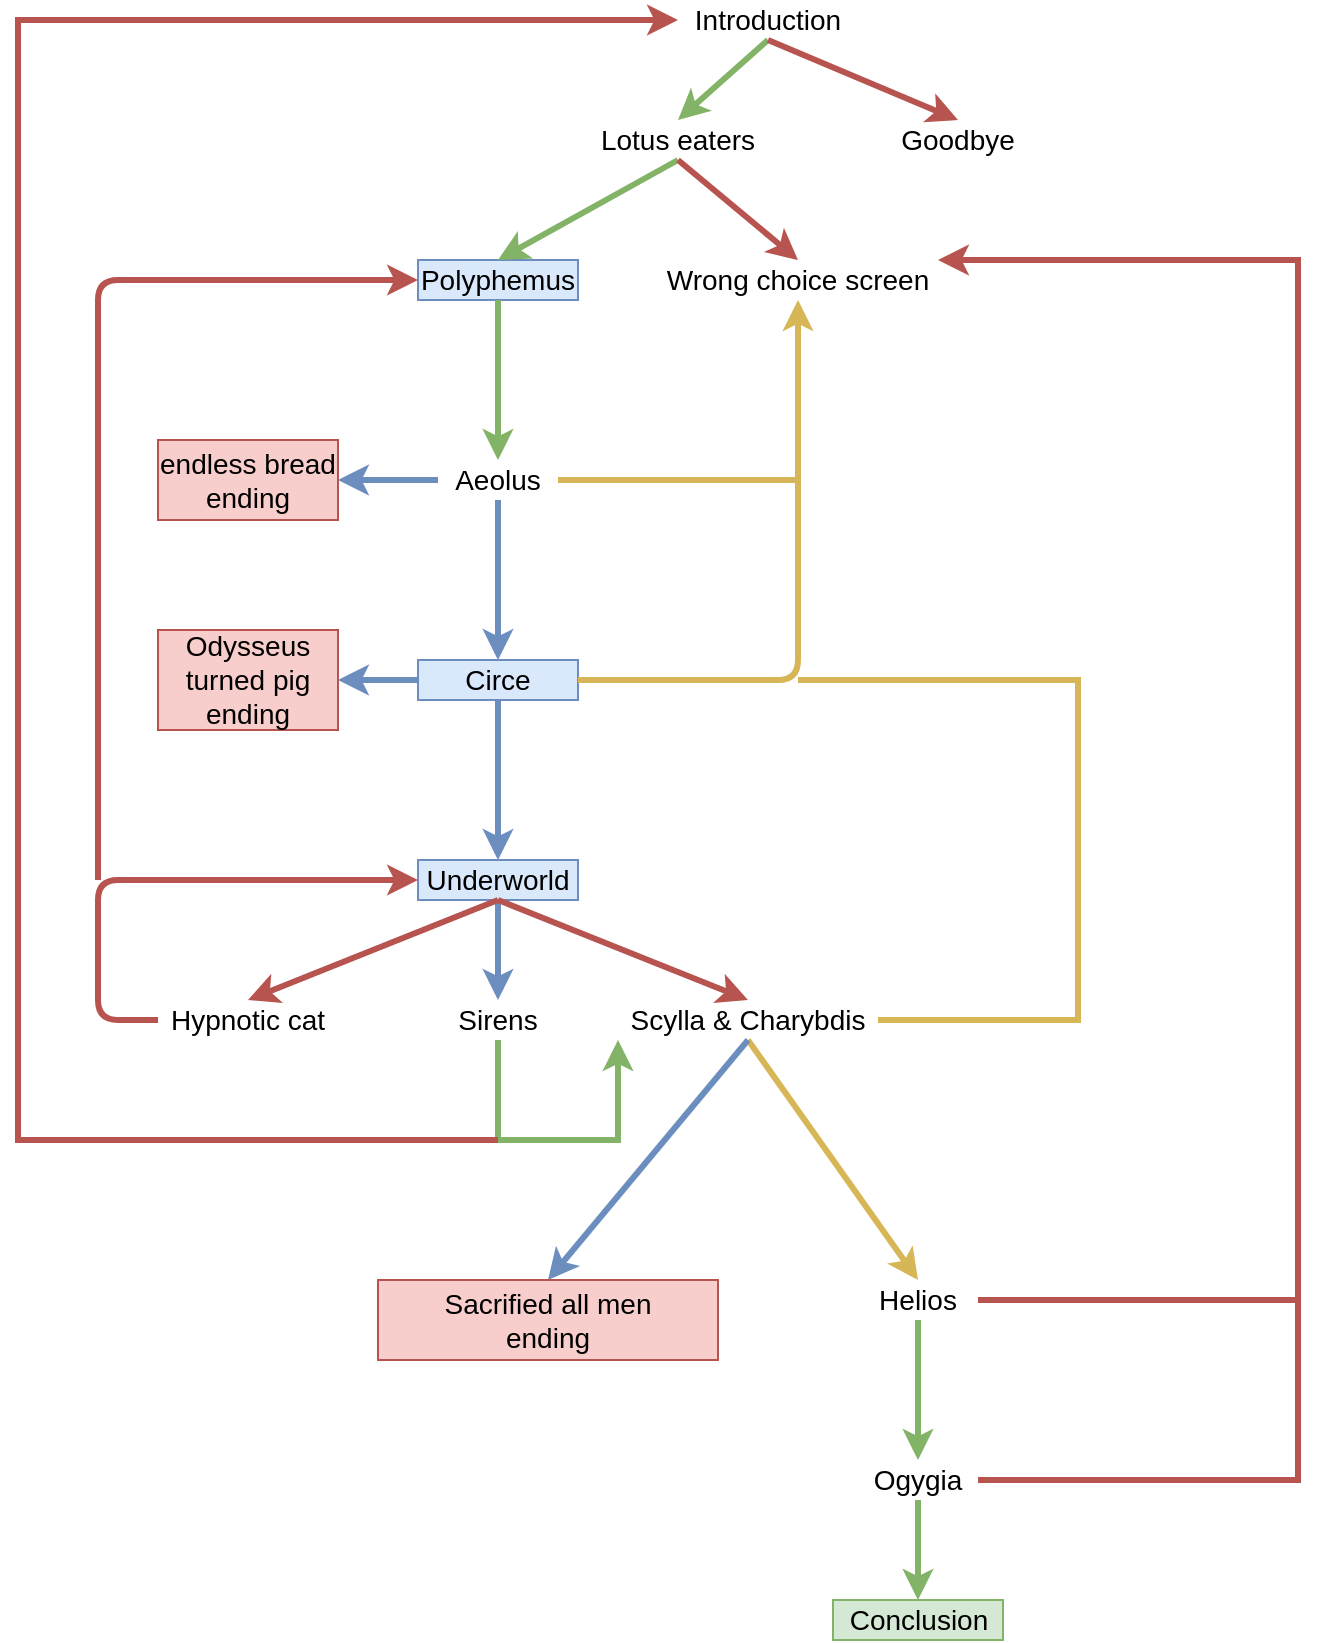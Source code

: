 <mxfile version="20.0.4" type="device"><diagram id="y8tJh01RcwFSLagJbyep" name="Page-1"><mxGraphModel dx="1355" dy="1640" grid="1" gridSize="10" guides="1" tooltips="1" connect="1" arrows="1" fold="1" page="1" pageScale="1" pageWidth="827" pageHeight="1169" math="0" shadow="0"><root><mxCell id="0"/><mxCell id="1" parent="0"/><mxCell id="c4j96KNMWG_E3N7HahyY-1" value="&lt;font style=&quot;font-size: 14px&quot;&gt;Introduction&lt;/font&gt;" style="text;html=1;strokeColor=none;fillColor=none;align=center;verticalAlign=middle;whiteSpace=wrap;rounded=0;" parent="1" vertex="1"><mxGeometry x="330" y="50" width="90" height="20" as="geometry"/></mxCell><mxCell id="c4j96KNMWG_E3N7HahyY-2" value="&lt;font style=&quot;font-size: 14px&quot;&gt;Lotus eaters&lt;/font&gt;" style="text;html=1;strokeColor=none;fillColor=none;align=center;verticalAlign=middle;whiteSpace=wrap;rounded=0;" parent="1" vertex="1"><mxGeometry x="290" y="110" width="80" height="20" as="geometry"/></mxCell><mxCell id="c4j96KNMWG_E3N7HahyY-4" value="" style="endArrow=classic;html=1;exitX=0.5;exitY=1;exitDx=0;exitDy=0;entryX=0.5;entryY=0;entryDx=0;entryDy=0;fillColor=#d5e8d4;strokeColor=#82b366;strokeWidth=3;" parent="1" source="c4j96KNMWG_E3N7HahyY-1" target="c4j96KNMWG_E3N7HahyY-2" edge="1"><mxGeometry width="50" height="50" relative="1" as="geometry"><mxPoint x="380" y="260" as="sourcePoint"/><mxPoint x="430" y="210" as="targetPoint"/></mxGeometry></mxCell><mxCell id="c4j96KNMWG_E3N7HahyY-5" value="&lt;font style=&quot;font-size: 14px&quot;&gt;Goodbye&lt;/font&gt;" style="text;html=1;strokeColor=none;fillColor=none;align=center;verticalAlign=middle;whiteSpace=wrap;rounded=0;" parent="1" vertex="1"><mxGeometry x="440" y="110" width="60" height="20" as="geometry"/></mxCell><mxCell id="c4j96KNMWG_E3N7HahyY-6" value="" style="endArrow=classic;html=1;exitX=0.5;exitY=1;exitDx=0;exitDy=0;entryX=0.5;entryY=0;entryDx=0;entryDy=0;strokeWidth=3;fillColor=#f8cecc;strokeColor=#b85450;" parent="1" source="c4j96KNMWG_E3N7HahyY-1" target="c4j96KNMWG_E3N7HahyY-5" edge="1"><mxGeometry width="50" height="50" relative="1" as="geometry"><mxPoint x="574" y="70" as="sourcePoint"/><mxPoint x="590" y="210" as="targetPoint"/></mxGeometry></mxCell><mxCell id="c4j96KNMWG_E3N7HahyY-7" value="&lt;font style=&quot;font-size: 14px&quot;&gt;Polyphemus&lt;/font&gt;" style="text;html=1;strokeColor=#6c8ebf;fillColor=#dae8fc;align=center;verticalAlign=middle;whiteSpace=wrap;rounded=0;" parent="1" vertex="1"><mxGeometry x="200" y="180" width="80" height="20" as="geometry"/></mxCell><mxCell id="c4j96KNMWG_E3N7HahyY-8" value="&lt;font style=&quot;font-size: 14px&quot;&gt;Wrong choice screen&lt;/font&gt;" style="text;html=1;strokeColor=none;fillColor=none;align=center;verticalAlign=middle;whiteSpace=wrap;rounded=0;" parent="1" vertex="1"><mxGeometry x="320" y="180" width="140" height="20" as="geometry"/></mxCell><mxCell id="c4j96KNMWG_E3N7HahyY-9" value="" style="endArrow=classic;html=1;exitX=0.5;exitY=1;exitDx=0;exitDy=0;entryX=0.5;entryY=0;entryDx=0;entryDy=0;fillColor=#d5e8d4;strokeColor=#82b366;strokeWidth=3;" parent="1" source="c4j96KNMWG_E3N7HahyY-2" target="c4j96KNMWG_E3N7HahyY-7" edge="1"><mxGeometry width="50" height="50" relative="1" as="geometry"><mxPoint x="230" y="120" as="sourcePoint"/><mxPoint x="160" y="160" as="targetPoint"/></mxGeometry></mxCell><mxCell id="c4j96KNMWG_E3N7HahyY-10" value="" style="endArrow=classic;html=1;exitX=0.5;exitY=1;exitDx=0;exitDy=0;entryX=0.5;entryY=0;entryDx=0;entryDy=0;fillColor=#f8cecc;strokeColor=#b85450;strokeWidth=3;" parent="1" source="c4j96KNMWG_E3N7HahyY-2" target="c4j96KNMWG_E3N7HahyY-8" edge="1"><mxGeometry width="50" height="50" relative="1" as="geometry"><mxPoint x="340" y="140" as="sourcePoint"/><mxPoint x="250" y="190" as="targetPoint"/></mxGeometry></mxCell><mxCell id="c4j96KNMWG_E3N7HahyY-11" value="&lt;font style=&quot;font-size: 14px&quot;&gt;Aeolus&lt;/font&gt;" style="text;html=1;strokeColor=none;fillColor=none;align=center;verticalAlign=middle;whiteSpace=wrap;rounded=0;" parent="1" vertex="1"><mxGeometry x="210" y="280" width="60" height="20" as="geometry"/></mxCell><mxCell id="c4j96KNMWG_E3N7HahyY-13" value="" style="endArrow=classic;html=1;exitX=0.5;exitY=1;exitDx=0;exitDy=0;fillColor=#d5e8d4;strokeColor=#82b366;strokeWidth=3;" parent="1" source="c4j96KNMWG_E3N7HahyY-7" edge="1"><mxGeometry width="50" height="50" relative="1" as="geometry"><mxPoint x="230" y="210" as="sourcePoint"/><mxPoint x="240" y="280" as="targetPoint"/></mxGeometry></mxCell><mxCell id="c4j96KNMWG_E3N7HahyY-15" value="&lt;font style=&quot;font-size: 14px&quot;&gt;Circe&lt;/font&gt;" style="text;html=1;strokeColor=#6c8ebf;fillColor=#dae8fc;align=center;verticalAlign=middle;whiteSpace=wrap;rounded=0;" parent="1" vertex="1"><mxGeometry x="200" y="380" width="80" height="20" as="geometry"/></mxCell><mxCell id="c4j96KNMWG_E3N7HahyY-16" value="" style="endArrow=classic;html=1;exitX=0.5;exitY=1;exitDx=0;exitDy=0;fillColor=#dae8fc;strokeColor=#6c8ebf;strokeWidth=3;" parent="1" edge="1"><mxGeometry width="50" height="50" relative="1" as="geometry"><mxPoint x="240" y="300" as="sourcePoint"/><mxPoint x="240" y="380" as="targetPoint"/></mxGeometry></mxCell><mxCell id="c4j96KNMWG_E3N7HahyY-17" value="" style="endArrow=classic;html=1;strokeWidth=3;exitX=1;exitY=0.5;exitDx=0;exitDy=0;fillColor=#fff2cc;strokeColor=#d6b656;entryX=0.5;entryY=1;entryDx=0;entryDy=0;" parent="1" target="c4j96KNMWG_E3N7HahyY-8" edge="1"><mxGeometry width="50" height="50" relative="1" as="geometry"><mxPoint x="280" y="390" as="sourcePoint"/><mxPoint x="355" y="300" as="targetPoint"/><Array as="points"><mxPoint x="390" y="390"/></Array></mxGeometry></mxCell><mxCell id="c4j96KNMWG_E3N7HahyY-18" value="&lt;span style=&quot;font-size: 14px&quot;&gt;Underworld&lt;/span&gt;" style="text;html=1;strokeColor=#6c8ebf;fillColor=#dae8fc;align=center;verticalAlign=middle;whiteSpace=wrap;rounded=0;" parent="1" vertex="1"><mxGeometry x="200" y="480" width="80" height="20" as="geometry"/></mxCell><mxCell id="c4j96KNMWG_E3N7HahyY-19" value="" style="endArrow=classic;html=1;exitX=0.5;exitY=1;exitDx=0;exitDy=0;fillColor=#dae8fc;strokeColor=#6c8ebf;strokeWidth=3;" parent="1" edge="1"><mxGeometry width="50" height="50" relative="1" as="geometry"><mxPoint x="240" y="400" as="sourcePoint"/><mxPoint x="240" y="480" as="targetPoint"/></mxGeometry></mxCell><mxCell id="c4j96KNMWG_E3N7HahyY-20" value="&lt;font style=&quot;font-size: 14px&quot;&gt;Sirens&lt;/font&gt;" style="text;html=1;strokeColor=none;fillColor=none;align=center;verticalAlign=middle;whiteSpace=wrap;rounded=0;" parent="1" vertex="1"><mxGeometry x="200" y="550" width="80" height="20" as="geometry"/></mxCell><mxCell id="c4j96KNMWG_E3N7HahyY-21" value="" style="endArrow=classic;html=1;entryX=0.5;entryY=0;entryDx=0;entryDy=0;fillColor=#dae8fc;strokeColor=#6c8ebf;strokeWidth=3;exitX=0.5;exitY=1;exitDx=0;exitDy=0;" parent="1" source="c4j96KNMWG_E3N7HahyY-18" target="c4j96KNMWG_E3N7HahyY-20" edge="1"><mxGeometry width="50" height="50" relative="1" as="geometry"><mxPoint x="280" y="490" as="sourcePoint"/><mxPoint x="500" y="560" as="targetPoint"/><Array as="points"/></mxGeometry></mxCell><mxCell id="c4j96KNMWG_E3N7HahyY-22" value="&lt;font style=&quot;font-size: 14px&quot;&gt;Hypnotic cat&lt;/font&gt;" style="text;html=1;strokeColor=none;fillColor=none;align=center;verticalAlign=middle;whiteSpace=wrap;rounded=0;" parent="1" vertex="1"><mxGeometry x="70" y="550" width="90" height="20" as="geometry"/></mxCell><mxCell id="c4j96KNMWG_E3N7HahyY-23" value="" style="endArrow=classic;html=1;exitX=0.5;exitY=1;exitDx=0;exitDy=0;entryX=0.5;entryY=0;entryDx=0;entryDy=0;fillColor=#f8cecc;strokeColor=#b85450;strokeWidth=3;" parent="1" target="c4j96KNMWG_E3N7HahyY-22" edge="1"><mxGeometry width="50" height="50" relative="1" as="geometry"><mxPoint x="240" y="500" as="sourcePoint"/><mxPoint x="160" y="560" as="targetPoint"/></mxGeometry></mxCell><mxCell id="c4j96KNMWG_E3N7HahyY-24" value="" style="endArrow=classic;html=1;fillColor=#f8cecc;strokeColor=#b85450;strokeWidth=3;entryX=0;entryY=0.5;entryDx=0;entryDy=0;exitX=0;exitY=0.5;exitDx=0;exitDy=0;" parent="1" source="c4j96KNMWG_E3N7HahyY-22" target="c4j96KNMWG_E3N7HahyY-18" edge="1"><mxGeometry width="50" height="50" relative="1" as="geometry"><mxPoint x="80" y="560" as="sourcePoint"/><mxPoint x="140" y="480" as="targetPoint"/><Array as="points"><mxPoint x="40" y="560"/><mxPoint x="40" y="490"/></Array></mxGeometry></mxCell><mxCell id="c4j96KNMWG_E3N7HahyY-25" value="" style="endArrow=classic;html=1;strokeWidth=3;entryX=0;entryY=0.5;entryDx=0;entryDy=0;fillColor=#f8cecc;strokeColor=#b85450;" parent="1" target="c4j96KNMWG_E3N7HahyY-7" edge="1"><mxGeometry width="50" height="50" relative="1" as="geometry"><mxPoint x="40" y="490" as="sourcePoint"/><mxPoint x="400" y="350" as="targetPoint"/><Array as="points"><mxPoint x="40" y="190"/><mxPoint x="170" y="190"/></Array></mxGeometry></mxCell><mxCell id="NHc3kD9wXEL6QlnQE7na-3" value="&lt;font style=&quot;font-size: 14px&quot;&gt;Scylla &amp;amp; Charybdis&lt;/font&gt;" style="text;html=1;strokeColor=none;fillColor=none;align=center;verticalAlign=middle;whiteSpace=wrap;rounded=0;" vertex="1" parent="1"><mxGeometry x="300" y="550" width="130" height="20" as="geometry"/></mxCell><mxCell id="NHc3kD9wXEL6QlnQE7na-6" value="" style="endArrow=classic;html=1;entryX=0.5;entryY=0;entryDx=0;entryDy=0;fillColor=#f8cecc;strokeColor=#b85450;strokeWidth=3;exitX=0.5;exitY=1;exitDx=0;exitDy=0;" edge="1" parent="1" source="c4j96KNMWG_E3N7HahyY-18" target="NHc3kD9wXEL6QlnQE7na-3"><mxGeometry width="50" height="50" relative="1" as="geometry"><mxPoint x="250" y="510" as="sourcePoint"/><mxPoint x="250" y="560" as="targetPoint"/><Array as="points"/></mxGeometry></mxCell><mxCell id="NHc3kD9wXEL6QlnQE7na-7" value="" style="endArrow=classic;html=1;rounded=0;exitX=0.5;exitY=1;exitDx=0;exitDy=0;fillColor=#d5e8d4;strokeColor=#82b366;strokeWidth=3;entryX=0;entryY=1;entryDx=0;entryDy=0;" edge="1" parent="1" source="c4j96KNMWG_E3N7HahyY-20" target="NHc3kD9wXEL6QlnQE7na-3"><mxGeometry width="50" height="50" relative="1" as="geometry"><mxPoint x="250" y="790" as="sourcePoint"/><mxPoint x="310" y="580" as="targetPoint"/><Array as="points"><mxPoint x="240" y="620"/><mxPoint x="300" y="620"/></Array></mxGeometry></mxCell><mxCell id="NHc3kD9wXEL6QlnQE7na-8" value="" style="endArrow=classic;html=1;rounded=0;strokeWidth=3;entryX=0;entryY=0.5;entryDx=0;entryDy=0;fillColor=#f8cecc;strokeColor=#b85450;" edge="1" parent="1" target="c4j96KNMWG_E3N7HahyY-1"><mxGeometry width="50" height="50" relative="1" as="geometry"><mxPoint x="240" y="620" as="sourcePoint"/><mxPoint x="290" y="60" as="targetPoint"/><Array as="points"><mxPoint y="620"/><mxPoint y="60"/></Array></mxGeometry></mxCell><mxCell id="NHc3kD9wXEL6QlnQE7na-9" value="&lt;font style=&quot;font-size: 14px&quot;&gt;Helios&lt;/font&gt;" style="text;html=1;strokeColor=none;fillColor=none;align=center;verticalAlign=middle;whiteSpace=wrap;rounded=0;" vertex="1" parent="1"><mxGeometry x="420" y="690" width="60" height="20" as="geometry"/></mxCell><mxCell id="NHc3kD9wXEL6QlnQE7na-10" value="" style="endArrow=classic;html=1;rounded=0;strokeWidth=3;exitX=0.5;exitY=1;exitDx=0;exitDy=0;entryX=0.5;entryY=0;entryDx=0;entryDy=0;fillColor=#fff2cc;strokeColor=#d6b656;" edge="1" parent="1" source="NHc3kD9wXEL6QlnQE7na-3" target="NHc3kD9wXEL6QlnQE7na-9"><mxGeometry width="50" height="50" relative="1" as="geometry"><mxPoint x="360" y="960" as="sourcePoint"/><mxPoint x="410" y="910" as="targetPoint"/></mxGeometry></mxCell><mxCell id="NHc3kD9wXEL6QlnQE7na-12" value="" style="endArrow=classic;html=1;rounded=0;strokeWidth=3;fillColor=#dae8fc;strokeColor=#6c8ebf;exitX=0.5;exitY=1;exitDx=0;exitDy=0;entryX=0.5;entryY=0;entryDx=0;entryDy=0;" edge="1" parent="1" source="NHc3kD9wXEL6QlnQE7na-3" target="NHc3kD9wXEL6QlnQE7na-18"><mxGeometry width="50" height="50" relative="1" as="geometry"><mxPoint x="540" y="560" as="sourcePoint"/><mxPoint x="290" y="650" as="targetPoint"/><Array as="points"/></mxGeometry></mxCell><mxCell id="NHc3kD9wXEL6QlnQE7na-13" value="&lt;font style=&quot;font-size: 14px&quot;&gt;Ogygia&lt;/font&gt;" style="text;html=1;strokeColor=none;fillColor=none;align=center;verticalAlign=middle;whiteSpace=wrap;rounded=0;" vertex="1" parent="1"><mxGeometry x="420" y="780" width="60" height="20" as="geometry"/></mxCell><mxCell id="NHc3kD9wXEL6QlnQE7na-14" value="" style="endArrow=classic;html=1;rounded=0;strokeWidth=3;exitX=0.5;exitY=1;exitDx=0;exitDy=0;entryX=0.5;entryY=0;entryDx=0;entryDy=0;fillColor=#d5e8d4;strokeColor=#82b366;" edge="1" parent="1" source="NHc3kD9wXEL6QlnQE7na-9" target="NHc3kD9wXEL6QlnQE7na-13"><mxGeometry width="50" height="50" relative="1" as="geometry"><mxPoint x="400" y="700" as="sourcePoint"/><mxPoint x="450" y="650" as="targetPoint"/></mxGeometry></mxCell><mxCell id="NHc3kD9wXEL6QlnQE7na-15" value="" style="endArrow=classic;html=1;rounded=0;strokeWidth=3;exitX=1;exitY=0.5;exitDx=0;exitDy=0;entryX=1;entryY=0;entryDx=0;entryDy=0;fillColor=#f8cecc;strokeColor=#b85450;" edge="1" parent="1" source="NHc3kD9wXEL6QlnQE7na-13" target="c4j96KNMWG_E3N7HahyY-8"><mxGeometry width="50" height="50" relative="1" as="geometry"><mxPoint x="400" y="700" as="sourcePoint"/><mxPoint x="450" y="650" as="targetPoint"/><Array as="points"><mxPoint x="640" y="790"/><mxPoint x="640" y="180"/></Array></mxGeometry></mxCell><mxCell id="NHc3kD9wXEL6QlnQE7na-16" value="&lt;font style=&quot;font-size: 14px&quot;&gt;Conclusion&lt;/font&gt;" style="text;html=1;strokeColor=#82b366;fillColor=#d5e8d4;align=center;verticalAlign=middle;whiteSpace=wrap;rounded=0;" vertex="1" parent="1"><mxGeometry x="407.5" y="850" width="85" height="20" as="geometry"/></mxCell><mxCell id="NHc3kD9wXEL6QlnQE7na-17" value="" style="endArrow=classic;html=1;rounded=0;strokeWidth=3;exitX=0.5;exitY=1;exitDx=0;exitDy=0;fillColor=#d5e8d4;strokeColor=#82b366;entryX=0.5;entryY=0;entryDx=0;entryDy=0;" edge="1" parent="1" target="NHc3kD9wXEL6QlnQE7na-16" source="NHc3kD9wXEL6QlnQE7na-13"><mxGeometry width="50" height="50" relative="1" as="geometry"><mxPoint x="365" y="770" as="sourcePoint"/><mxPoint x="450" y="850" as="targetPoint"/></mxGeometry></mxCell><mxCell id="NHc3kD9wXEL6QlnQE7na-18" value="&lt;font style=&quot;font-size: 14px&quot;&gt;Sacrified all men &lt;br&gt;ending&lt;/font&gt;" style="text;html=1;strokeColor=#b85450;fillColor=#f8cecc;align=center;verticalAlign=middle;whiteSpace=wrap;rounded=0;" vertex="1" parent="1"><mxGeometry x="180" y="690" width="170" height="40" as="geometry"/></mxCell><mxCell id="NHc3kD9wXEL6QlnQE7na-19" value="&lt;font style=&quot;font-size: 14px&quot;&gt;endless bread&lt;br&gt;ending&lt;/font&gt;" style="text;html=1;strokeColor=#b85450;fillColor=#f8cecc;align=center;verticalAlign=middle;whiteSpace=wrap;rounded=0;" vertex="1" parent="1"><mxGeometry x="70" y="270" width="90" height="40" as="geometry"/></mxCell><mxCell id="NHc3kD9wXEL6QlnQE7na-22" value="" style="endArrow=classic;html=1;rounded=0;strokeWidth=3;entryX=1;entryY=0.5;entryDx=0;entryDy=0;exitX=0;exitY=0.5;exitDx=0;exitDy=0;fillColor=#dae8fc;strokeColor=#6c8ebf;" edge="1" parent="1" source="c4j96KNMWG_E3N7HahyY-11" target="NHc3kD9wXEL6QlnQE7na-19"><mxGeometry width="50" height="50" relative="1" as="geometry"><mxPoint x="210" y="680" as="sourcePoint"/><mxPoint x="260" y="630" as="targetPoint"/></mxGeometry></mxCell><mxCell id="NHc3kD9wXEL6QlnQE7na-23" value="" style="endArrow=none;html=1;rounded=0;strokeWidth=3;exitX=1;exitY=0.5;exitDx=0;exitDy=0;fillColor=#f8cecc;strokeColor=#b85450;" edge="1" parent="1" source="NHc3kD9wXEL6QlnQE7na-9"><mxGeometry width="50" height="50" relative="1" as="geometry"><mxPoint x="590" y="680" as="sourcePoint"/><mxPoint x="640" y="700" as="targetPoint"/></mxGeometry></mxCell><mxCell id="NHc3kD9wXEL6QlnQE7na-24" value="" style="endArrow=none;html=1;rounded=0;strokeWidth=3;entryX=1;entryY=0.5;entryDx=0;entryDy=0;fillColor=#fff2cc;strokeColor=#d6b656;" edge="1" parent="1" target="NHc3kD9wXEL6QlnQE7na-3"><mxGeometry width="50" height="50" relative="1" as="geometry"><mxPoint x="390" y="390" as="sourcePoint"/><mxPoint x="390" y="630" as="targetPoint"/><Array as="points"><mxPoint x="530" y="390"/><mxPoint x="530" y="560"/></Array></mxGeometry></mxCell><mxCell id="NHc3kD9wXEL6QlnQE7na-25" value="" style="endArrow=none;html=1;rounded=0;strokeWidth=3;exitX=1;exitY=0.5;exitDx=0;exitDy=0;fillColor=#fff2cc;strokeColor=#d6b656;" edge="1" parent="1" source="c4j96KNMWG_E3N7HahyY-11"><mxGeometry width="50" height="50" relative="1" as="geometry"><mxPoint x="340" y="680" as="sourcePoint"/><mxPoint x="390" y="290" as="targetPoint"/></mxGeometry></mxCell><mxCell id="NHc3kD9wXEL6QlnQE7na-26" value="&lt;font style=&quot;font-size: 14px&quot;&gt;Odysseus&lt;br&gt;turned pig&lt;br&gt;ending&lt;/font&gt;" style="text;html=1;strokeColor=#b85450;fillColor=#f8cecc;align=center;verticalAlign=middle;whiteSpace=wrap;rounded=0;" vertex="1" parent="1"><mxGeometry x="70" y="365" width="90" height="50" as="geometry"/></mxCell><mxCell id="NHc3kD9wXEL6QlnQE7na-27" value="" style="endArrow=classic;html=1;rounded=0;strokeWidth=3;entryX=1;entryY=0.5;entryDx=0;entryDy=0;exitX=0;exitY=0.5;exitDx=0;exitDy=0;fillColor=#dae8fc;strokeColor=#6c8ebf;" edge="1" parent="1" source="c4j96KNMWG_E3N7HahyY-15" target="NHc3kD9wXEL6QlnQE7na-26"><mxGeometry width="50" height="50" relative="1" as="geometry"><mxPoint x="220" y="300" as="sourcePoint"/><mxPoint x="170" y="300" as="targetPoint"/></mxGeometry></mxCell></root></mxGraphModel></diagram></mxfile>